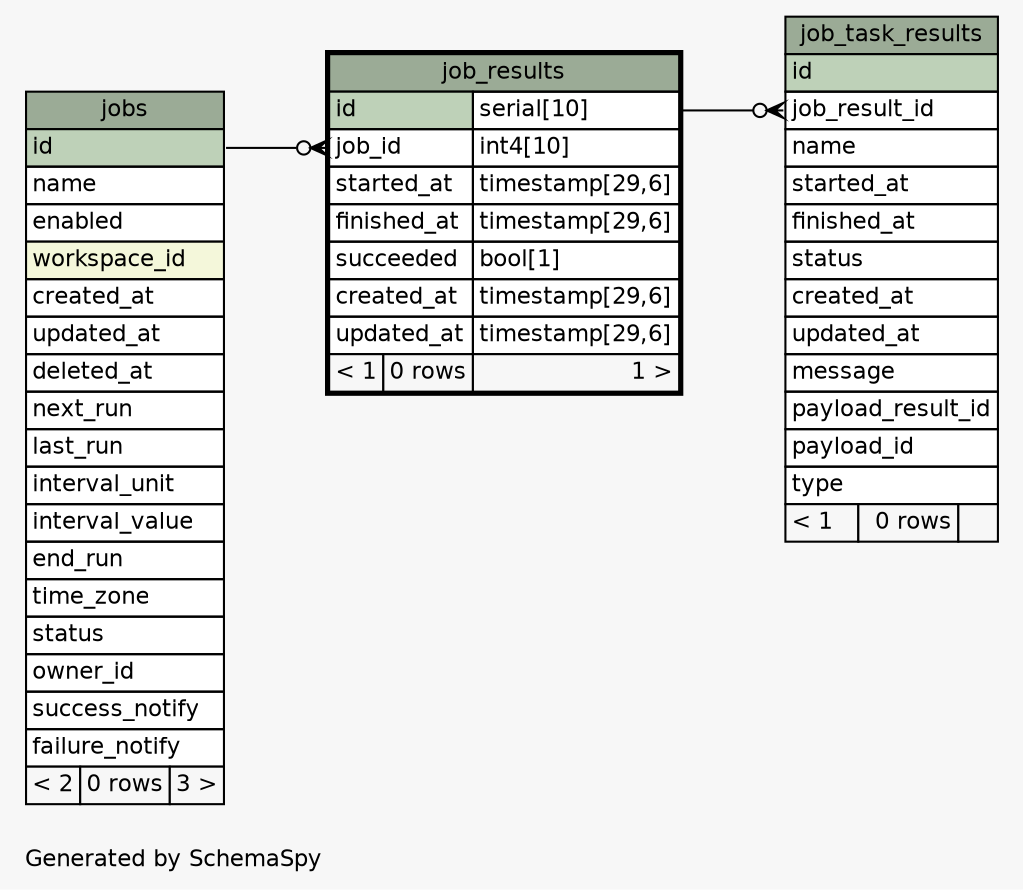 // dot 2.36.0 on Mac OS X 10.10
// SchemaSpy rev 590
digraph "oneDegreeRelationshipsDiagram" {
  graph [
    rankdir="RL"
    bgcolor="#f7f7f7"
    label="\nGenerated by SchemaSpy"
    labeljust="l"
    nodesep="0.18"
    ranksep="0.46"
    fontname="Helvetica"
    fontsize="11"
  ];
  node [
    fontname="Helvetica"
    fontsize="11"
    shape="plaintext"
  ];
  edge [
    arrowsize="0.8"
  ];
  "job_results":"job_id":w -> "jobs":"id":e [arrowhead=none dir=back arrowtail=crowodot];
  "job_task_results":"job_result_id":w -> "job_results":"id.type":e [arrowhead=none dir=back arrowtail=crowodot];
  "job_results" [
    label=<
    <TABLE BORDER="2" CELLBORDER="1" CELLSPACING="0" BGCOLOR="#ffffff">
      <TR><TD COLSPAN="3" BGCOLOR="#9bab96" ALIGN="CENTER">job_results</TD></TR>
      <TR><TD PORT="id" COLSPAN="2" BGCOLOR="#bed1b8" ALIGN="LEFT">id</TD><TD PORT="id.type" ALIGN="LEFT">serial[10]</TD></TR>
      <TR><TD PORT="job_id" COLSPAN="2" ALIGN="LEFT">job_id</TD><TD PORT="job_id.type" ALIGN="LEFT">int4[10]</TD></TR>
      <TR><TD PORT="started_at" COLSPAN="2" ALIGN="LEFT">started_at</TD><TD PORT="started_at.type" ALIGN="LEFT">timestamp[29,6]</TD></TR>
      <TR><TD PORT="finished_at" COLSPAN="2" ALIGN="LEFT">finished_at</TD><TD PORT="finished_at.type" ALIGN="LEFT">timestamp[29,6]</TD></TR>
      <TR><TD PORT="succeeded" COLSPAN="2" ALIGN="LEFT">succeeded</TD><TD PORT="succeeded.type" ALIGN="LEFT">bool[1]</TD></TR>
      <TR><TD PORT="created_at" COLSPAN="2" ALIGN="LEFT">created_at</TD><TD PORT="created_at.type" ALIGN="LEFT">timestamp[29,6]</TD></TR>
      <TR><TD PORT="updated_at" COLSPAN="2" ALIGN="LEFT">updated_at</TD><TD PORT="updated_at.type" ALIGN="LEFT">timestamp[29,6]</TD></TR>
      <TR><TD ALIGN="LEFT" BGCOLOR="#f7f7f7">&lt; 1</TD><TD ALIGN="RIGHT" BGCOLOR="#f7f7f7">0 rows</TD><TD ALIGN="RIGHT" BGCOLOR="#f7f7f7">1 &gt;</TD></TR>
    </TABLE>>
    URL="job_results.html"
    tooltip="job_results"
  ];
  "job_task_results" [
    label=<
    <TABLE BORDER="0" CELLBORDER="1" CELLSPACING="0" BGCOLOR="#ffffff">
      <TR><TD COLSPAN="3" BGCOLOR="#9bab96" ALIGN="CENTER">job_task_results</TD></TR>
      <TR><TD PORT="id" COLSPAN="3" BGCOLOR="#bed1b8" ALIGN="LEFT">id</TD></TR>
      <TR><TD PORT="job_result_id" COLSPAN="3" ALIGN="LEFT">job_result_id</TD></TR>
      <TR><TD PORT="name" COLSPAN="3" ALIGN="LEFT">name</TD></TR>
      <TR><TD PORT="started_at" COLSPAN="3" ALIGN="LEFT">started_at</TD></TR>
      <TR><TD PORT="finished_at" COLSPAN="3" ALIGN="LEFT">finished_at</TD></TR>
      <TR><TD PORT="status" COLSPAN="3" ALIGN="LEFT">status</TD></TR>
      <TR><TD PORT="created_at" COLSPAN="3" ALIGN="LEFT">created_at</TD></TR>
      <TR><TD PORT="updated_at" COLSPAN="3" ALIGN="LEFT">updated_at</TD></TR>
      <TR><TD PORT="message" COLSPAN="3" ALIGN="LEFT">message</TD></TR>
      <TR><TD PORT="payload_result_id" COLSPAN="3" ALIGN="LEFT">payload_result_id</TD></TR>
      <TR><TD PORT="payload_id" COLSPAN="3" ALIGN="LEFT">payload_id</TD></TR>
      <TR><TD PORT="type" COLSPAN="3" ALIGN="LEFT">type</TD></TR>
      <TR><TD ALIGN="LEFT" BGCOLOR="#f7f7f7">&lt; 1</TD><TD ALIGN="RIGHT" BGCOLOR="#f7f7f7">0 rows</TD><TD ALIGN="RIGHT" BGCOLOR="#f7f7f7">  </TD></TR>
    </TABLE>>
    URL="job_task_results.html"
    tooltip="job_task_results"
  ];
  "jobs" [
    label=<
    <TABLE BORDER="0" CELLBORDER="1" CELLSPACING="0" BGCOLOR="#ffffff">
      <TR><TD COLSPAN="3" BGCOLOR="#9bab96" ALIGN="CENTER">jobs</TD></TR>
      <TR><TD PORT="id" COLSPAN="3" BGCOLOR="#bed1b8" ALIGN="LEFT">id</TD></TR>
      <TR><TD PORT="name" COLSPAN="3" ALIGN="LEFT">name</TD></TR>
      <TR><TD PORT="enabled" COLSPAN="3" ALIGN="LEFT">enabled</TD></TR>
      <TR><TD PORT="workspace_id" COLSPAN="3" BGCOLOR="#f4f7da" ALIGN="LEFT">workspace_id</TD></TR>
      <TR><TD PORT="created_at" COLSPAN="3" ALIGN="LEFT">created_at</TD></TR>
      <TR><TD PORT="updated_at" COLSPAN="3" ALIGN="LEFT">updated_at</TD></TR>
      <TR><TD PORT="deleted_at" COLSPAN="3" ALIGN="LEFT">deleted_at</TD></TR>
      <TR><TD PORT="next_run" COLSPAN="3" ALIGN="LEFT">next_run</TD></TR>
      <TR><TD PORT="last_run" COLSPAN="3" ALIGN="LEFT">last_run</TD></TR>
      <TR><TD PORT="interval_unit" COLSPAN="3" ALIGN="LEFT">interval_unit</TD></TR>
      <TR><TD PORT="interval_value" COLSPAN="3" ALIGN="LEFT">interval_value</TD></TR>
      <TR><TD PORT="end_run" COLSPAN="3" ALIGN="LEFT">end_run</TD></TR>
      <TR><TD PORT="time_zone" COLSPAN="3" ALIGN="LEFT">time_zone</TD></TR>
      <TR><TD PORT="status" COLSPAN="3" ALIGN="LEFT">status</TD></TR>
      <TR><TD PORT="owner_id" COLSPAN="3" ALIGN="LEFT">owner_id</TD></TR>
      <TR><TD PORT="success_notify" COLSPAN="3" ALIGN="LEFT">success_notify</TD></TR>
      <TR><TD PORT="failure_notify" COLSPAN="3" ALIGN="LEFT">failure_notify</TD></TR>
      <TR><TD ALIGN="LEFT" BGCOLOR="#f7f7f7">&lt; 2</TD><TD ALIGN="RIGHT" BGCOLOR="#f7f7f7">0 rows</TD><TD ALIGN="RIGHT" BGCOLOR="#f7f7f7">3 &gt;</TD></TR>
    </TABLE>>
    URL="jobs.html"
    tooltip="jobs"
  ];
}

